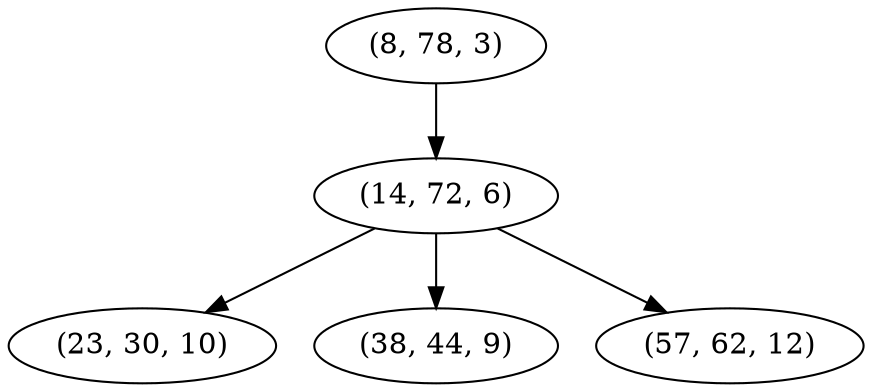 digraph tree {
    "(8, 78, 3)";
    "(14, 72, 6)";
    "(23, 30, 10)";
    "(38, 44, 9)";
    "(57, 62, 12)";
    "(8, 78, 3)" -> "(14, 72, 6)";
    "(14, 72, 6)" -> "(23, 30, 10)";
    "(14, 72, 6)" -> "(38, 44, 9)";
    "(14, 72, 6)" -> "(57, 62, 12)";
}
